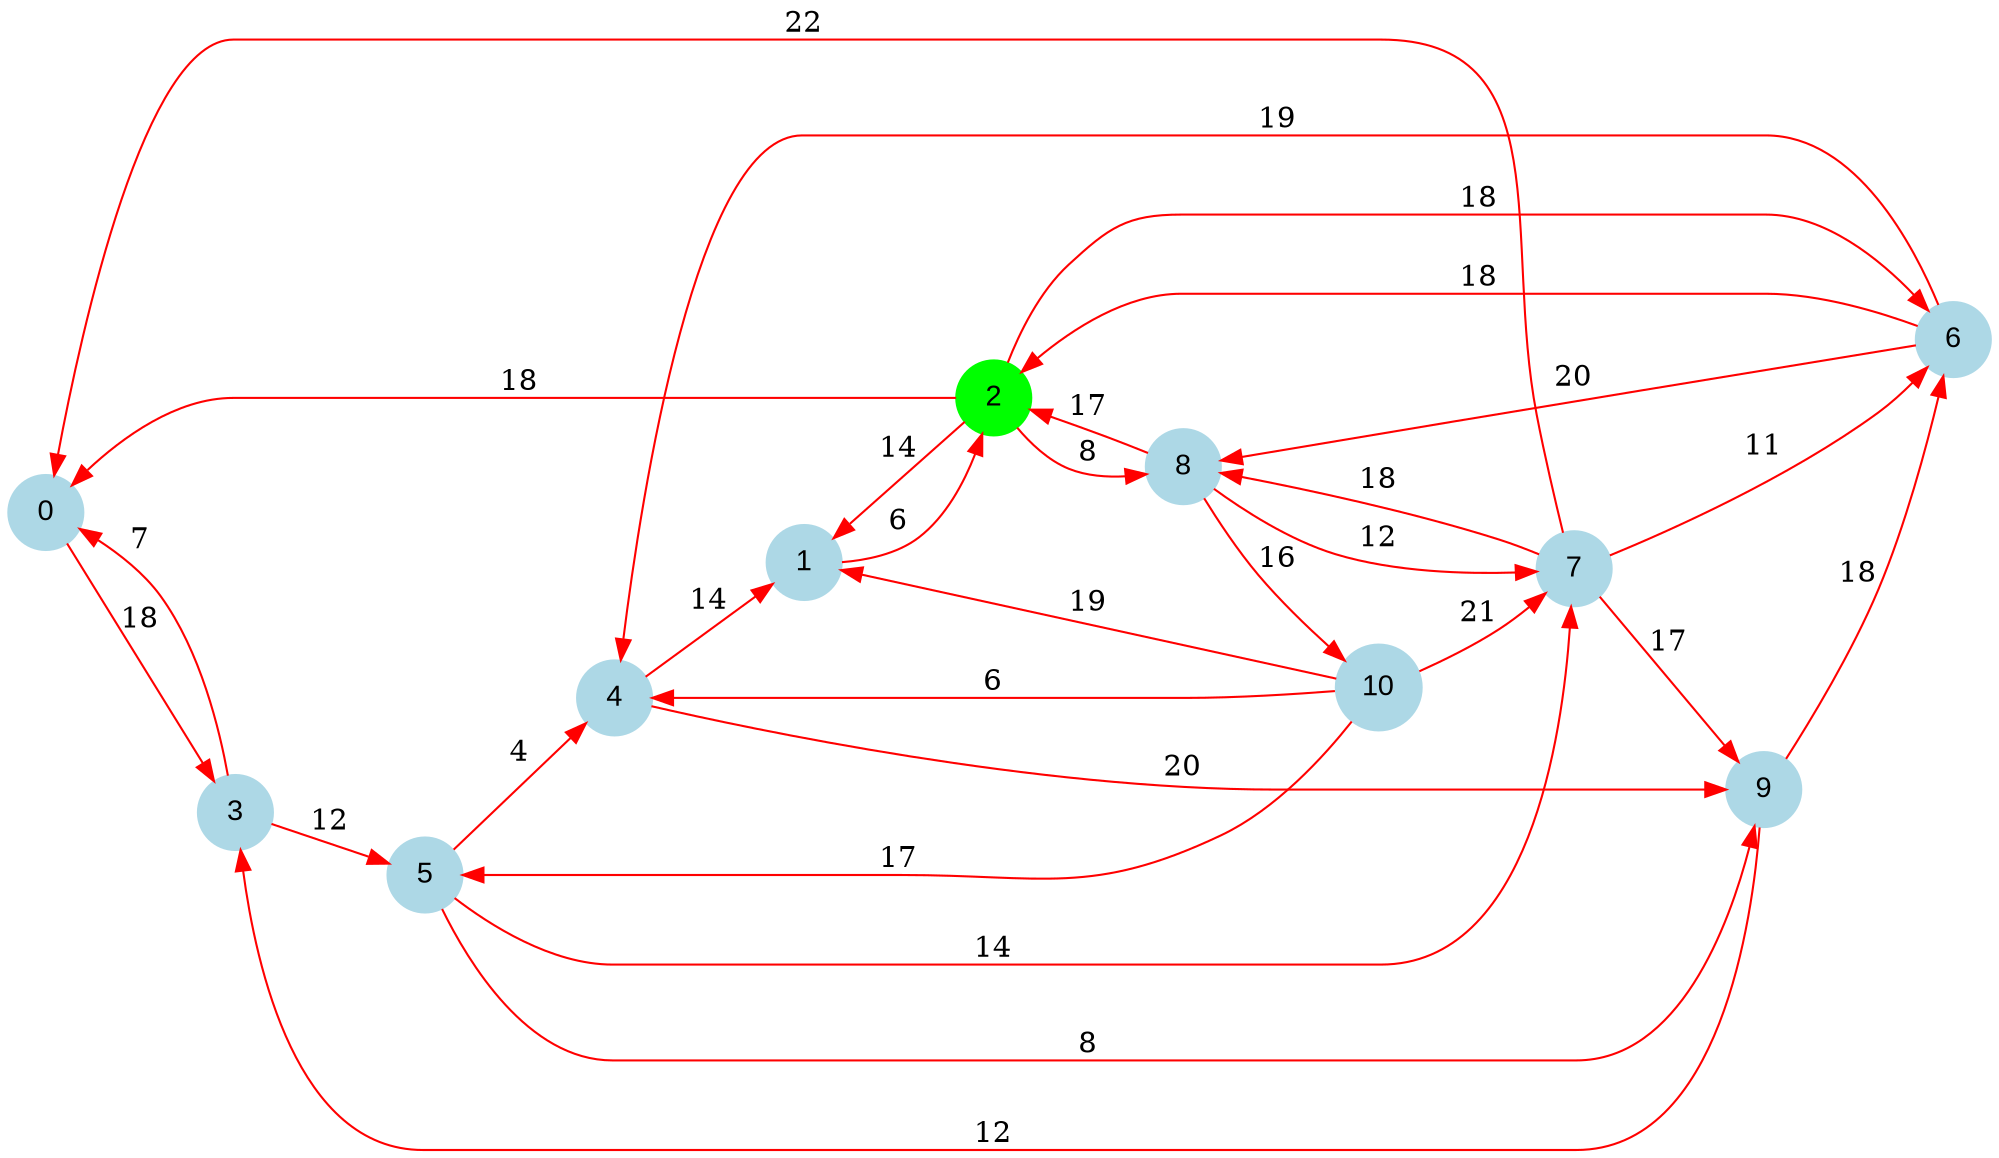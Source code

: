 digraph graphe {
rankdir = LR;
edge [color=red];
0 [fontname="Arial", shape = circle, color=lightblue, style=filled];
1 [fontname="Arial", shape = circle, color=lightblue, style=filled];
2 [fontname="Arial", shape = circle, color=green, style=filled];
3 [fontname="Arial", shape = circle, color=lightblue, style=filled];
4 [fontname="Arial", shape = circle, color=lightblue, style=filled];
5 [fontname="Arial", shape = circle, color=lightblue, style=filled];
6 [fontname="Arial", shape = circle, color=lightblue, style=filled];
7 [fontname="Arial", shape = circle, color=lightblue, style=filled];
8 [fontname="Arial", shape = circle, color=lightblue, style=filled];
9 [fontname="Arial", shape = circle, color=lightblue, style=filled];
10 [fontname="Arial", shape = circle, color=lightblue, style=filled];
	0 -> 3 [label = "18"];
	1 -> 2 [label = "6"];
	2 -> 0 [label = "18"];
	2 -> 1 [label = "14"];
	2 -> 6 [label = "18"];
	2 -> 8 [label = "8"];
	3 -> 0 [label = "7"];
	3 -> 5 [label = "12"];
	4 -> 1 [label = "14"];
	4 -> 9 [label = "20"];
	5 -> 4 [label = "4"];
	5 -> 7 [label = "14"];
	5 -> 9 [label = "8"];
	6 -> 2 [label = "18"];
	6 -> 4 [label = "19"];
	6 -> 8 [label = "20"];
	7 -> 0 [label = "22"];
	7 -> 6 [label = "11"];
	7 -> 8 [label = "18"];
	7 -> 9 [label = "17"];
	8 -> 2 [label = "17"];
	8 -> 7 [label = "12"];
	8 -> 10 [label = "16"];
	9 -> 3 [label = "12"];
	9 -> 6 [label = "18"];
	10 -> 1 [label = "19"];
	10 -> 4 [label = "6"];
	10 -> 5 [label = "17"];
	10 -> 7 [label = "21"];
}